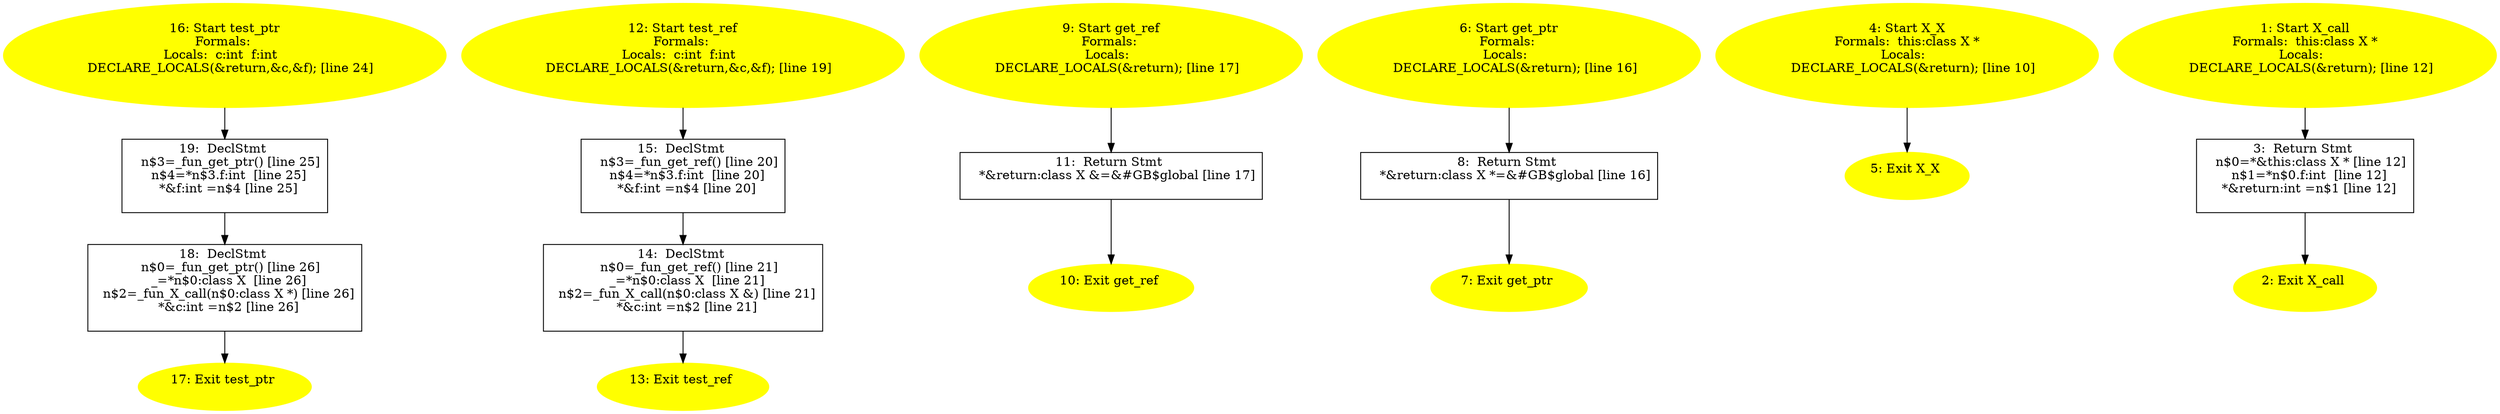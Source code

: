 /* @generated */
digraph iCFG {
19 [label="19:  DeclStmt \n   n$3=_fun_get_ptr() [line 25]\n  n$4=*n$3.f:int  [line 25]\n  *&f:int =n$4 [line 25]\n " shape="box"]
	

	 19 -> 18 ;
18 [label="18:  DeclStmt \n   n$0=_fun_get_ptr() [line 26]\n  _=*n$0:class X  [line 26]\n  n$2=_fun_X_call(n$0:class X *) [line 26]\n  *&c:int =n$2 [line 26]\n " shape="box"]
	

	 18 -> 17 ;
17 [label="17: Exit test_ptr \n  " color=yellow style=filled]
	

16 [label="16: Start test_ptr\nFormals: \nLocals:  c:int  f:int  \n   DECLARE_LOCALS(&return,&c,&f); [line 24]\n " color=yellow style=filled]
	

	 16 -> 19 ;
15 [label="15:  DeclStmt \n   n$3=_fun_get_ref() [line 20]\n  n$4=*n$3.f:int  [line 20]\n  *&f:int =n$4 [line 20]\n " shape="box"]
	

	 15 -> 14 ;
14 [label="14:  DeclStmt \n   n$0=_fun_get_ref() [line 21]\n  _=*n$0:class X  [line 21]\n  n$2=_fun_X_call(n$0:class X &) [line 21]\n  *&c:int =n$2 [line 21]\n " shape="box"]
	

	 14 -> 13 ;
13 [label="13: Exit test_ref \n  " color=yellow style=filled]
	

12 [label="12: Start test_ref\nFormals: \nLocals:  c:int  f:int  \n   DECLARE_LOCALS(&return,&c,&f); [line 19]\n " color=yellow style=filled]
	

	 12 -> 15 ;
11 [label="11:  Return Stmt \n   *&return:class X &=&#GB$global [line 17]\n " shape="box"]
	

	 11 -> 10 ;
10 [label="10: Exit get_ref \n  " color=yellow style=filled]
	

9 [label="9: Start get_ref\nFormals: \nLocals:  \n   DECLARE_LOCALS(&return); [line 17]\n " color=yellow style=filled]
	

	 9 -> 11 ;
8 [label="8:  Return Stmt \n   *&return:class X *=&#GB$global [line 16]\n " shape="box"]
	

	 8 -> 7 ;
7 [label="7: Exit get_ptr \n  " color=yellow style=filled]
	

6 [label="6: Start get_ptr\nFormals: \nLocals:  \n   DECLARE_LOCALS(&return); [line 16]\n " color=yellow style=filled]
	

	 6 -> 8 ;
5 [label="5: Exit X_X \n  " color=yellow style=filled]
	

4 [label="4: Start X_X\nFormals:  this:class X *\nLocals:  \n   DECLARE_LOCALS(&return); [line 10]\n " color=yellow style=filled]
	

	 4 -> 5 ;
3 [label="3:  Return Stmt \n   n$0=*&this:class X * [line 12]\n  n$1=*n$0.f:int  [line 12]\n  *&return:int =n$1 [line 12]\n " shape="box"]
	

	 3 -> 2 ;
2 [label="2: Exit X_call \n  " color=yellow style=filled]
	

1 [label="1: Start X_call\nFormals:  this:class X *\nLocals:  \n   DECLARE_LOCALS(&return); [line 12]\n " color=yellow style=filled]
	

	 1 -> 3 ;
}
